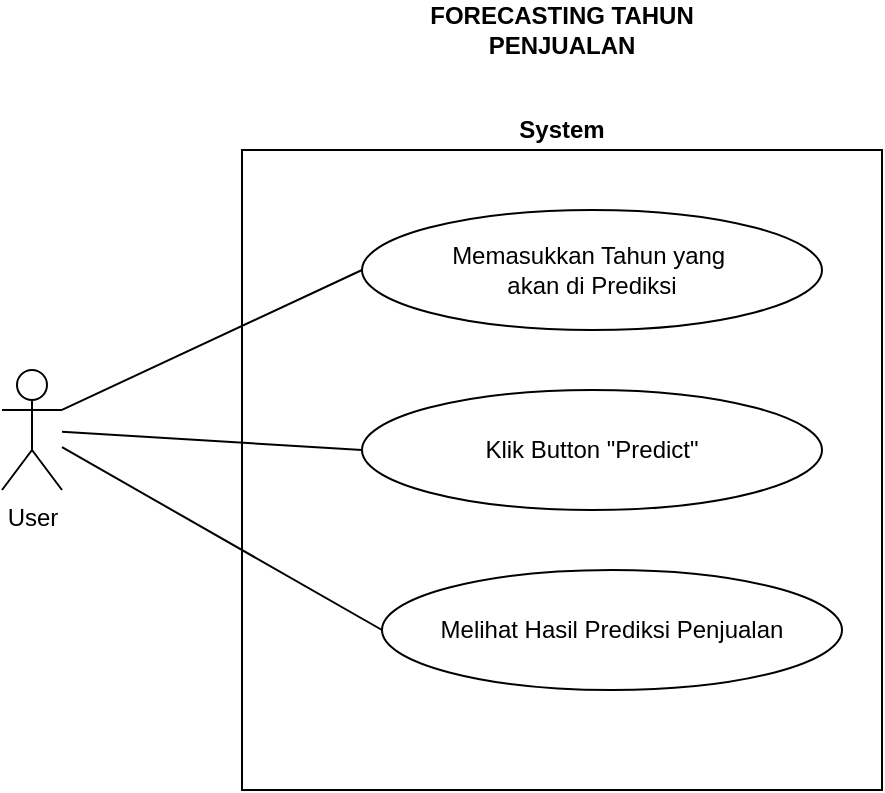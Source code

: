 <mxfile version="13.7.3" type="device"><diagram id="wTlnlAyoIXriwo4R744S" name="Page-1"><mxGraphModel dx="768" dy="474" grid="1" gridSize="10" guides="1" tooltips="1" connect="1" arrows="1" fold="1" page="1" pageScale="1" pageWidth="850" pageHeight="1100" math="0" shadow="0"><root><mxCell id="0"/><mxCell id="1" parent="0"/><mxCell id="CHIw-LxnOvB_J919GOSC-1" value="User&lt;br&gt;" style="shape=umlActor;verticalLabelPosition=bottom;verticalAlign=top;html=1;outlineConnect=0;" vertex="1" parent="1"><mxGeometry x="80" y="190" width="30" height="60" as="geometry"/></mxCell><mxCell id="CHIw-LxnOvB_J919GOSC-2" value="" style="whiteSpace=wrap;html=1;aspect=fixed;" vertex="1" parent="1"><mxGeometry x="200" y="80" width="320" height="320" as="geometry"/></mxCell><mxCell id="CHIw-LxnOvB_J919GOSC-3" value="&lt;b&gt;System&lt;/b&gt;" style="text;html=1;strokeColor=none;fillColor=none;align=center;verticalAlign=middle;whiteSpace=wrap;rounded=0;" vertex="1" parent="1"><mxGeometry x="340" y="60" width="40" height="20" as="geometry"/></mxCell><mxCell id="CHIw-LxnOvB_J919GOSC-4" value="&lt;div&gt;&lt;span&gt;Memasukkan Tahun yang&amp;nbsp;&lt;/span&gt;&lt;/div&gt;&lt;div&gt;&lt;span&gt;akan di Prediksi&lt;/span&gt;&lt;/div&gt;" style="ellipse;whiteSpace=wrap;html=1;align=center;" vertex="1" parent="1"><mxGeometry x="260" y="110" width="230" height="60" as="geometry"/></mxCell><mxCell id="CHIw-LxnOvB_J919GOSC-5" value="Klik Button &quot;Predict&quot;" style="ellipse;whiteSpace=wrap;html=1;" vertex="1" parent="1"><mxGeometry x="260" y="200" width="230" height="60" as="geometry"/></mxCell><mxCell id="CHIw-LxnOvB_J919GOSC-6" value="Melihat Hasil Prediksi Penjualan" style="ellipse;whiteSpace=wrap;html=1;" vertex="1" parent="1"><mxGeometry x="270" y="290" width="230" height="60" as="geometry"/></mxCell><mxCell id="CHIw-LxnOvB_J919GOSC-7" value="" style="endArrow=none;html=1;exitX=1;exitY=0.333;exitDx=0;exitDy=0;exitPerimeter=0;entryX=0;entryY=0.5;entryDx=0;entryDy=0;" edge="1" parent="1" source="CHIw-LxnOvB_J919GOSC-1" target="CHIw-LxnOvB_J919GOSC-4"><mxGeometry width="50" height="50" relative="1" as="geometry"><mxPoint x="370" y="270" as="sourcePoint"/><mxPoint x="420" y="220" as="targetPoint"/></mxGeometry></mxCell><mxCell id="CHIw-LxnOvB_J919GOSC-8" value="" style="endArrow=none;html=1;entryX=0;entryY=0.5;entryDx=0;entryDy=0;" edge="1" parent="1" source="CHIw-LxnOvB_J919GOSC-1" target="CHIw-LxnOvB_J919GOSC-5"><mxGeometry width="50" height="50" relative="1" as="geometry"><mxPoint x="120" y="220" as="sourcePoint"/><mxPoint x="270" y="150" as="targetPoint"/></mxGeometry></mxCell><mxCell id="CHIw-LxnOvB_J919GOSC-9" value="" style="endArrow=none;html=1;entryX=0;entryY=0.5;entryDx=0;entryDy=0;" edge="1" parent="1" source="CHIw-LxnOvB_J919GOSC-1" target="CHIw-LxnOvB_J919GOSC-6"><mxGeometry width="50" height="50" relative="1" as="geometry"><mxPoint x="120" y="230.909" as="sourcePoint"/><mxPoint x="270" y="240" as="targetPoint"/></mxGeometry></mxCell><mxCell id="CHIw-LxnOvB_J919GOSC-10" value="&lt;b&gt;FORECASTING TAHUN PENJUALAN&lt;/b&gt;" style="text;html=1;strokeColor=none;fillColor=none;align=center;verticalAlign=middle;whiteSpace=wrap;rounded=0;" vertex="1" parent="1"><mxGeometry x="260" y="10" width="200" height="20" as="geometry"/></mxCell></root></mxGraphModel></diagram></mxfile>